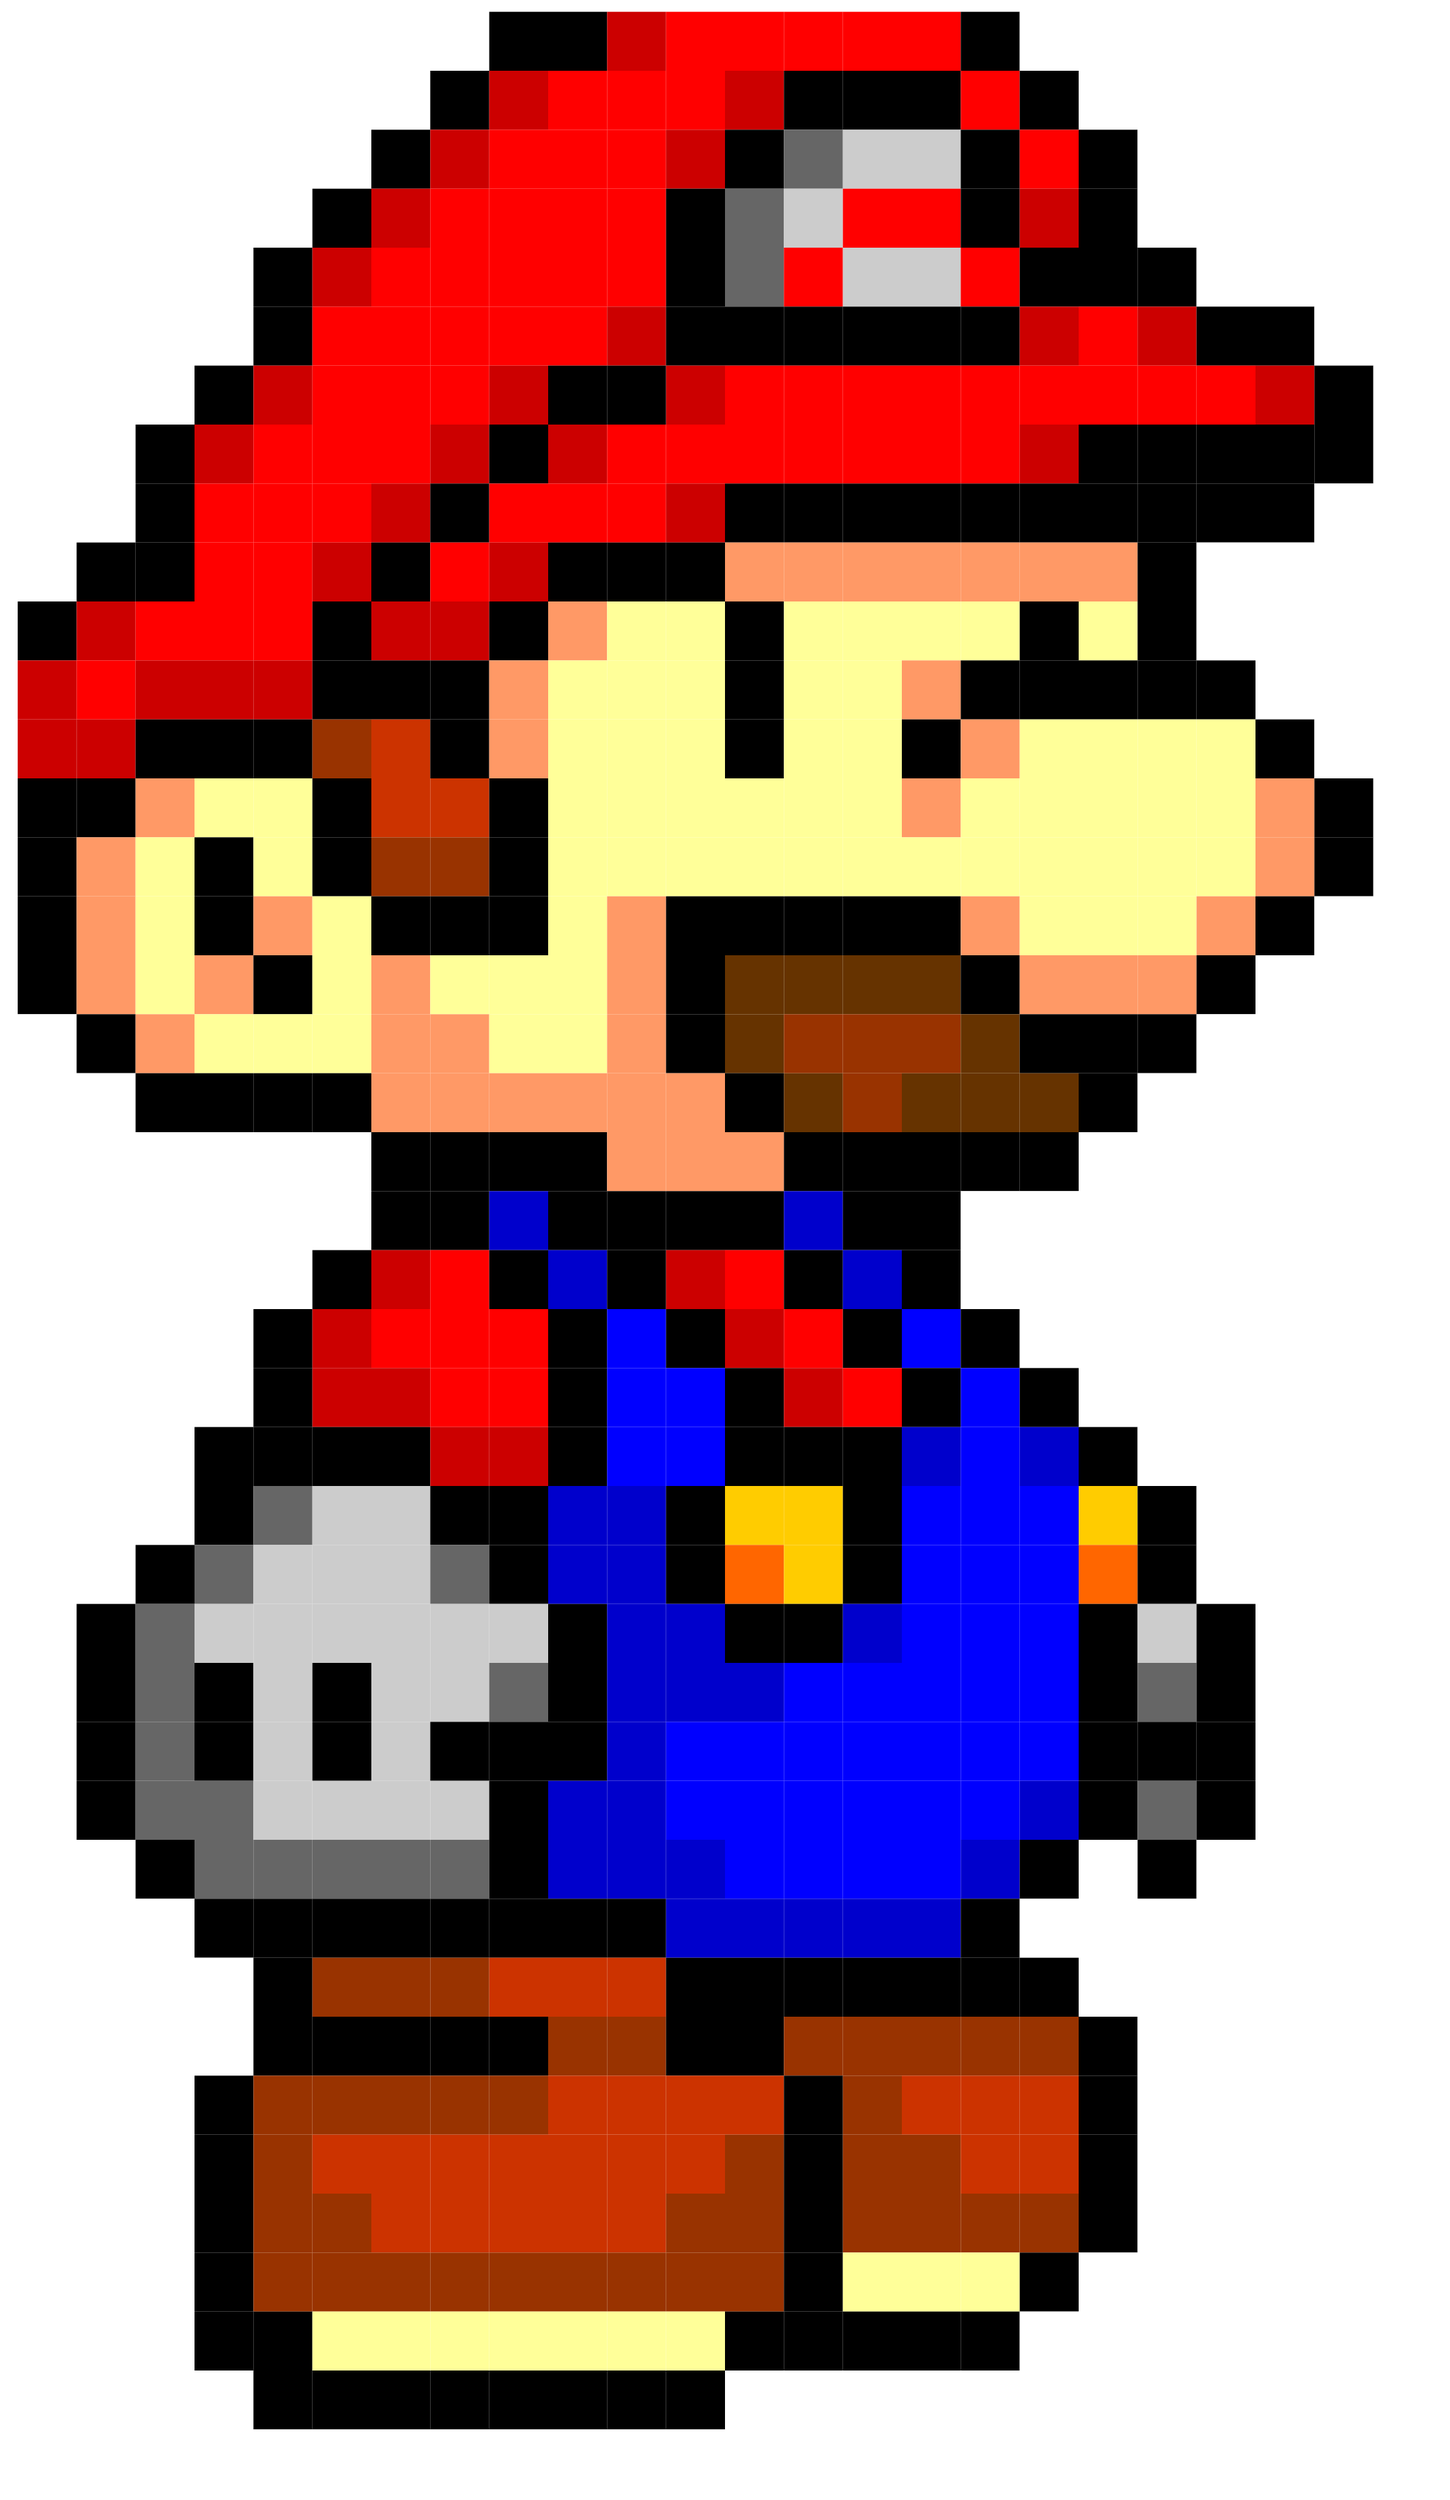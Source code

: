 digraph G {
	node [shape=none] 
Mat1 [label=<
 <table border="0" cellborder="0" cellspacing = "0">
<tr><td BGCOLOR = "#FFFFFF" height="40" width="40"></td><td BGCOLOR = "#FFFFFF" height="40" width="40"></td><td BGCOLOR = "#FFFFFF" height="40" width="40"></td><td BGCOLOR = "#FFFFFF" height="40" width="40"></td><td BGCOLOR = "#FFFFFF" height="40" width="40"></td><td BGCOLOR = "#FFFFFF" height="40" width="40"></td><td BGCOLOR = "#FFFFFF" height="40" width="40"></td><td BGCOLOR = "#FFFFFF" height="40" width="40"></td><td BGCOLOR = "#000000" height="40" width="40"></td><td BGCOLOR = "#000000" height="40" width="40"></td><td BGCOLOR = "#CC0000" height="40" width="40"></td><td BGCOLOR = "#FF0000" height="40" width="40"></td><td BGCOLOR = "#FF0000" height="40" width="40"></td><td BGCOLOR = "#FF0000" height="40" width="40"></td><td BGCOLOR = "#FF0000" height="40" width="40"></td><td BGCOLOR = "#FF0000" height="40" width="40"></td><td BGCOLOR = "#000000" height="40" width="40"></td><td BGCOLOR = "#FFFFFF" height="40" width="40"></td><td BGCOLOR = "#FFFFFF" height="40" width="40"></td><td BGCOLOR = "#FFFFFF" height="40" width="40"></td><td BGCOLOR = "#FFFFFF" height="40" width="40"></td><td BGCOLOR = "#FFFFFF" height="40" width="40"></td><td BGCOLOR = "#FFFFFF" height="40" width="40"></td><td BGCOLOR = "#FFFFFF" height="40" width="40"></td></tr>
<tr><td BGCOLOR = "#FFFFFF" height="40" width="40"></td><td BGCOLOR = "#FFFFFF" height="40" width="40"></td><td BGCOLOR = "#FFFFFF" height="40" width="40"></td><td BGCOLOR = "#FFFFFF" height="40" width="40"></td><td BGCOLOR = "#FFFFFF" height="40" width="40"></td><td BGCOLOR = "#FFFFFF" height="40" width="40"></td><td BGCOLOR = "#FFFFFF" height="40" width="40"></td><td BGCOLOR = "#000000" height="40" width="40"></td><td BGCOLOR = "#CC0000" height="40" width="40"></td><td BGCOLOR = "#FF0000" height="40" width="40"></td><td BGCOLOR = "#FF0000" height="40" width="40"></td><td BGCOLOR = "#FF0000" height="40" width="40"></td><td BGCOLOR = "#CC0000" height="40" width="40"></td><td BGCOLOR = "#000000" height="40" width="40"></td><td BGCOLOR = "#000000" height="40" width="40"></td><td BGCOLOR = "#000000" height="40" width="40"></td><td BGCOLOR = "#FF0000" height="40" width="40"></td><td BGCOLOR = "#000000" height="40" width="40"></td><td BGCOLOR = "#FFFFFF" height="40" width="40"></td><td BGCOLOR = "#FFFFFF" height="40" width="40"></td><td BGCOLOR = "#FFFFFF" height="40" width="40"></td><td BGCOLOR = "#FFFFFF" height="40" width="40"></td><td BGCOLOR = "#FFFFFF" height="40" width="40"></td><td BGCOLOR = "#FFFFFF" height="40" width="40"></td></tr>
<tr><td BGCOLOR = "#FFFFFF" height="40" width="40"></td><td BGCOLOR = "#FFFFFF" height="40" width="40"></td><td BGCOLOR = "#FFFFFF" height="40" width="40"></td><td BGCOLOR = "#FFFFFF" height="40" width="40"></td><td BGCOLOR = "#FFFFFF" height="40" width="40"></td><td BGCOLOR = "#FFFFFF" height="40" width="40"></td><td BGCOLOR = "#000000" height="40" width="40"></td><td BGCOLOR = "#CC0000" height="40" width="40"></td><td BGCOLOR = "#FF0000" height="40" width="40"></td><td BGCOLOR = "#FF0000" height="40" width="40"></td><td BGCOLOR = "#FF0000" height="40" width="40"></td><td BGCOLOR = "#CC0000" height="40" width="40"></td><td BGCOLOR = "#000000" height="40" width="40"></td><td BGCOLOR = "#666666" height="40" width="40"></td><td BGCOLOR = "#CCCCCC" height="40" width="40"></td><td BGCOLOR = "#CCCCCC" height="40" width="40"></td><td BGCOLOR = "#000000" height="40" width="40"></td><td BGCOLOR = "#FF0000" height="40" width="40"></td><td BGCOLOR = "#000000" height="40" width="40"></td><td BGCOLOR = "#FFFFFF" height="40" width="40"></td><td BGCOLOR = "#FFFFFF" height="40" width="40"></td><td BGCOLOR = "#FFFFFF" height="40" width="40"></td><td BGCOLOR = "#FFFFFF" height="40" width="40"></td><td BGCOLOR = "#FFFFFF" height="40" width="40"></td></tr>
<tr><td BGCOLOR = "#FFFFFF" height="40" width="40"></td><td BGCOLOR = "#FFFFFF" height="40" width="40"></td><td BGCOLOR = "#FFFFFF" height="40" width="40"></td><td BGCOLOR = "#FFFFFF" height="40" width="40"></td><td BGCOLOR = "#FFFFFF" height="40" width="40"></td><td BGCOLOR = "#000000" height="40" width="40"></td><td BGCOLOR = "#CC0000" height="40" width="40"></td><td BGCOLOR = "#FF0000" height="40" width="40"></td><td BGCOLOR = "#FF0000" height="40" width="40"></td><td BGCOLOR = "#FF0000" height="40" width="40"></td><td BGCOLOR = "#FF0000" height="40" width="40"></td><td BGCOLOR = "#000000" height="40" width="40"></td><td BGCOLOR = "#666666" height="40" width="40"></td><td BGCOLOR = "#CCCCCC" height="40" width="40"></td><td BGCOLOR = "#FF0000" height="40" width="40"></td><td BGCOLOR = "#FF0000" height="40" width="40"></td><td BGCOLOR = "#000000" height="40" width="40"></td><td BGCOLOR = "#CC0000" height="40" width="40"></td><td BGCOLOR = "#000000" height="40" width="40"></td><td BGCOLOR = "#FFFFFF" height="40" width="40"></td><td BGCOLOR = "#FFFFFF" height="40" width="40"></td><td BGCOLOR = "#FFFFFF" height="40" width="40"></td><td BGCOLOR = "#FFFFFF" height="40" width="40"></td><td BGCOLOR = "#FFFFFF" height="40" width="40"></td></tr>
<tr><td BGCOLOR = "#FFFFFF" height="40" width="40"></td><td BGCOLOR = "#FFFFFF" height="40" width="40"></td><td BGCOLOR = "#FFFFFF" height="40" width="40"></td><td BGCOLOR = "#FFFFFF" height="40" width="40"></td><td BGCOLOR = "#000000" height="40" width="40"></td><td BGCOLOR = "#CC0000" height="40" width="40"></td><td BGCOLOR = "#FF0000" height="40" width="40"></td><td BGCOLOR = "#FF0000" height="40" width="40"></td><td BGCOLOR = "#FF0000" height="40" width="40"></td><td BGCOLOR = "#FF0000" height="40" width="40"></td><td BGCOLOR = "#FF0000" height="40" width="40"></td><td BGCOLOR = "#000000" height="40" width="40"></td><td BGCOLOR = "#666666" height="40" width="40"></td><td BGCOLOR = "#FF0000" height="40" width="40"></td><td BGCOLOR = "#CCCCCC" height="40" width="40"></td><td BGCOLOR = "#CCCCCC" height="40" width="40"></td><td BGCOLOR = "#FF0000" height="40" width="40"></td><td BGCOLOR = "#000000" height="40" width="40"></td><td BGCOLOR = "#000000" height="40" width="40"></td><td BGCOLOR = "#000000" height="40" width="40"></td><td BGCOLOR = "#FFFFFF" height="40" width="40"></td><td BGCOLOR = "#FFFFFF" height="40" width="40"></td><td BGCOLOR = "#FFFFFF" height="40" width="40"></td><td BGCOLOR = "#FFFFFF" height="40" width="40"></td></tr>
<tr><td BGCOLOR = "#FFFFFF" height="40" width="40"></td><td BGCOLOR = "#FFFFFF" height="40" width="40"></td><td BGCOLOR = "#FFFFFF" height="40" width="40"></td><td BGCOLOR = "#FFFFFF" height="40" width="40"></td><td BGCOLOR = "#000000" height="40" width="40"></td><td BGCOLOR = "#FF0000" height="40" width="40"></td><td BGCOLOR = "#FF0000" height="40" width="40"></td><td BGCOLOR = "#FF0000" height="40" width="40"></td><td BGCOLOR = "#FF0000" height="40" width="40"></td><td BGCOLOR = "#FF0000" height="40" width="40"></td><td BGCOLOR = "#CC0000" height="40" width="40"></td><td BGCOLOR = "#000000" height="40" width="40"></td><td BGCOLOR = "#000000" height="40" width="40"></td><td BGCOLOR = "#000000" height="40" width="40"></td><td BGCOLOR = "#000000" height="40" width="40"></td><td BGCOLOR = "#000000" height="40" width="40"></td><td BGCOLOR = "#000000" height="40" width="40"></td><td BGCOLOR = "#CC0000" height="40" width="40"></td><td BGCOLOR = "#FF0000" height="40" width="40"></td><td BGCOLOR = "#CC0000" height="40" width="40"></td><td BGCOLOR = "#000000" height="40" width="40"></td><td BGCOLOR = "#000000" height="40" width="40"></td><td BGCOLOR = "#FFFFFF" height="40" width="40"></td><td BGCOLOR = "#FFFFFF" height="40" width="40"></td></tr>
<tr><td BGCOLOR = "#FFFFFF" height="40" width="40"></td><td BGCOLOR = "#FFFFFF" height="40" width="40"></td><td BGCOLOR = "#FFFFFF" height="40" width="40"></td><td BGCOLOR = "#000000" height="40" width="40"></td><td BGCOLOR = "#CC0000" height="40" width="40"></td><td BGCOLOR = "#FF0000" height="40" width="40"></td><td BGCOLOR = "#FF0000" height="40" width="40"></td><td BGCOLOR = "#FF0000" height="40" width="40"></td><td BGCOLOR = "#CC0000" height="40" width="40"></td><td BGCOLOR = "#000000" height="40" width="40"></td><td BGCOLOR = "#000000" height="40" width="40"></td><td BGCOLOR = "#CC0000" height="40" width="40"></td><td BGCOLOR = "#FF0000" height="40" width="40"></td><td BGCOLOR = "#FF0000" height="40" width="40"></td><td BGCOLOR = "#FF0000" height="40" width="40"></td><td BGCOLOR = "#FF0000" height="40" width="40"></td><td BGCOLOR = "#FF0000" height="40" width="40"></td><td BGCOLOR = "#FF0000" height="40" width="40"></td><td BGCOLOR = "#FF0000" height="40" width="40"></td><td BGCOLOR = "#FF0000" height="40" width="40"></td><td BGCOLOR = "#FF0000" height="40" width="40"></td><td BGCOLOR = "#CC0000" height="40" width="40"></td><td BGCOLOR = "#000000" height="40" width="40"></td><td BGCOLOR = "#FFFFFF" height="40" width="40"></td></tr>
<tr><td BGCOLOR = "#FFFFFF" height="40" width="40"></td><td BGCOLOR = "#FFFFFF" height="40" width="40"></td><td BGCOLOR = "#000000" height="40" width="40"></td><td BGCOLOR = "#CC0000" height="40" width="40"></td><td BGCOLOR = "#FF0000" height="40" width="40"></td><td BGCOLOR = "#FF0000" height="40" width="40"></td><td BGCOLOR = "#FF0000" height="40" width="40"></td><td BGCOLOR = "#CC0000" height="40" width="40"></td><td BGCOLOR = "#000000" height="40" width="40"></td><td BGCOLOR = "#CC0000" height="40" width="40"></td><td BGCOLOR = "#FF0000" height="40" width="40"></td><td BGCOLOR = "#FF0000" height="40" width="40"></td><td BGCOLOR = "#FF0000" height="40" width="40"></td><td BGCOLOR = "#FF0000" height="40" width="40"></td><td BGCOLOR = "#FF0000" height="40" width="40"></td><td BGCOLOR = "#FF0000" height="40" width="40"></td><td BGCOLOR = "#FF0000" height="40" width="40"></td><td BGCOLOR = "#CC0000" height="40" width="40"></td><td BGCOLOR = "#000000" height="40" width="40"></td><td BGCOLOR = "#000000" height="40" width="40"></td><td BGCOLOR = "#000000" height="40" width="40"></td><td BGCOLOR = "#000000" height="40" width="40"></td><td BGCOLOR = "#000000" height="40" width="40"></td><td BGCOLOR = "#FFFFFF" height="40" width="40"></td></tr>
<tr><td BGCOLOR = "#FFFFFF" height="40" width="40"></td><td BGCOLOR = "#FFFFFF" height="40" width="40"></td><td BGCOLOR = "#000000" height="40" width="40"></td><td BGCOLOR = "#FF0000" height="40" width="40"></td><td BGCOLOR = "#FF0000" height="40" width="40"></td><td BGCOLOR = "#FF0000" height="40" width="40"></td><td BGCOLOR = "#CC0000" height="40" width="40"></td><td BGCOLOR = "#000000" height="40" width="40"></td><td BGCOLOR = "#FF0000" height="40" width="40"></td><td BGCOLOR = "#FF0000" height="40" width="40"></td><td BGCOLOR = "#FF0000" height="40" width="40"></td><td BGCOLOR = "#CC0000" height="40" width="40"></td><td BGCOLOR = "#000000" height="40" width="40"></td><td BGCOLOR = "#000000" height="40" width="40"></td><td BGCOLOR = "#000000" height="40" width="40"></td><td BGCOLOR = "#000000" height="40" width="40"></td><td BGCOLOR = "#000000" height="40" width="40"></td><td BGCOLOR = "#000000" height="40" width="40"></td><td BGCOLOR = "#000000" height="40" width="40"></td><td BGCOLOR = "#000000" height="40" width="40"></td><td BGCOLOR = "#000000" height="40" width="40"></td><td BGCOLOR = "#000000" height="40" width="40"></td><td BGCOLOR = "#FFFFFF" height="40" width="40"></td><td BGCOLOR = "#FFFFFF" height="40" width="40"></td></tr>
<tr><td BGCOLOR = "#FFFFFF" height="40" width="40"></td><td BGCOLOR = "#000000" height="40" width="40"></td><td BGCOLOR = "#000000" height="40" width="40"></td><td BGCOLOR = "#FF0000" height="40" width="40"></td><td BGCOLOR = "#FF0000" height="40" width="40"></td><td BGCOLOR = "#CC0000" height="40" width="40"></td><td BGCOLOR = "#000000" height="40" width="40"></td><td BGCOLOR = "#FF0000" height="40" width="40"></td><td BGCOLOR = "#CC0000" height="40" width="40"></td><td BGCOLOR = "#000000" height="40" width="40"></td><td BGCOLOR = "#000000" height="40" width="40"></td><td BGCOLOR = "#000000" height="40" width="40"></td><td BGCOLOR = "#FF9966" height="40" width="40"></td><td BGCOLOR = "#FF9966" height="40" width="40"></td><td BGCOLOR = "#FF9966" height="40" width="40"></td><td BGCOLOR = "#FF9966" height="40" width="40"></td><td BGCOLOR = "#FF9966" height="40" width="40"></td><td BGCOLOR = "#FF9966" height="40" width="40"></td><td BGCOLOR = "#FF9966" height="40" width="40"></td><td BGCOLOR = "#000000" height="40" width="40"></td><td BGCOLOR = "#FFFFFF" height="40" width="40"></td><td BGCOLOR = "#FFFFFF" height="40" width="40"></td><td BGCOLOR = "#FFFFFF" height="40" width="40"></td><td BGCOLOR = "#FFFFFF" height="40" width="40"></td></tr>
<tr><td BGCOLOR = "#000000" height="40" width="40"></td><td BGCOLOR = "#CC0000" height="40" width="40"></td><td BGCOLOR = "#FF0000" height="40" width="40"></td><td BGCOLOR = "#FF0000" height="40" width="40"></td><td BGCOLOR = "#FF0000" height="40" width="40"></td><td BGCOLOR = "#000000" height="40" width="40"></td><td BGCOLOR = "#CC0000" height="40" width="40"></td><td BGCOLOR = "#CC0000" height="40" width="40"></td><td BGCOLOR = "#000000" height="40" width="40"></td><td BGCOLOR = "#FF9966" height="40" width="40"></td><td BGCOLOR = "#FFFF99" height="40" width="40"></td><td BGCOLOR = "#FFFF99" height="40" width="40"></td><td BGCOLOR = "#000000" height="40" width="40"></td><td BGCOLOR = "#FFFF99" height="40" width="40"></td><td BGCOLOR = "#FFFF99" height="40" width="40"></td><td BGCOLOR = "#FFFF99" height="40" width="40"></td><td BGCOLOR = "#FFFF99" height="40" width="40"></td><td BGCOLOR = "#000000" height="40" width="40"></td><td BGCOLOR = "#FFFF99" height="40" width="40"></td><td BGCOLOR = "#000000" height="40" width="40"></td><td BGCOLOR = "#FFFFFF" height="40" width="40"></td><td BGCOLOR = "#FFFFFF" height="40" width="40"></td><td BGCOLOR = "#FFFFFF" height="40" width="40"></td><td BGCOLOR = "#FFFFFF" height="40" width="40"></td></tr>
<tr><td BGCOLOR = "#CC0000" height="40" width="40"></td><td BGCOLOR = "#FF0000" height="40" width="40"></td><td BGCOLOR = "#CC0000" height="40" width="40"></td><td BGCOLOR = "#CC0000" height="40" width="40"></td><td BGCOLOR = "#CC0000" height="40" width="40"></td><td BGCOLOR = "#000000" height="40" width="40"></td><td BGCOLOR = "#000000" height="40" width="40"></td><td BGCOLOR = "#000000" height="40" width="40"></td><td BGCOLOR = "#FF9966" height="40" width="40"></td><td BGCOLOR = "#FFFF99" height="40" width="40"></td><td BGCOLOR = "#FFFF99" height="40" width="40"></td><td BGCOLOR = "#FFFF99" height="40" width="40"></td><td BGCOLOR = "#000000" height="40" width="40"></td><td BGCOLOR = "#FFFF99" height="40" width="40"></td><td BGCOLOR = "#FFFF99" height="40" width="40"></td><td BGCOLOR = "#FF9966" height="40" width="40"></td><td BGCOLOR = "#000000" height="40" width="40"></td><td BGCOLOR = "#000000" height="40" width="40"></td><td BGCOLOR = "#000000" height="40" width="40"></td><td BGCOLOR = "#000000" height="40" width="40"></td><td BGCOLOR = "#000000" height="40" width="40"></td><td BGCOLOR = "#FFFFFF" height="40" width="40"></td><td BGCOLOR = "#FFFFFF" height="40" width="40"></td><td BGCOLOR = "#FFFFFF" height="40" width="40"></td></tr>
<tr><td BGCOLOR = "#CC0000" height="40" width="40"></td><td BGCOLOR = "#CC0000" height="40" width="40"></td><td BGCOLOR = "#000000" height="40" width="40"></td><td BGCOLOR = "#000000" height="40" width="40"></td><td BGCOLOR = "#000000" height="40" width="40"></td><td BGCOLOR = "#993300" height="40" width="40"></td><td BGCOLOR = "#CC3300" height="40" width="40"></td><td BGCOLOR = "#000000" height="40" width="40"></td><td BGCOLOR = "#FF9966" height="40" width="40"></td><td BGCOLOR = "#FFFF99" height="40" width="40"></td><td BGCOLOR = "#FFFF99" height="40" width="40"></td><td BGCOLOR = "#FFFF99" height="40" width="40"></td><td BGCOLOR = "#000000" height="40" width="40"></td><td BGCOLOR = "#FFFF99" height="40" width="40"></td><td BGCOLOR = "#FFFF99" height="40" width="40"></td><td BGCOLOR = "#000000" height="40" width="40"></td><td BGCOLOR = "#FF9966" height="40" width="40"></td><td BGCOLOR = "#FFFF99" height="40" width="40"></td><td BGCOLOR = "#FFFF99" height="40" width="40"></td><td BGCOLOR = "#FFFF99" height="40" width="40"></td><td BGCOLOR = "#FFFF99" height="40" width="40"></td><td BGCOLOR = "#000000" height="40" width="40"></td><td BGCOLOR = "#FFFFFF" height="40" width="40"></td><td BGCOLOR = "#FFFFFF" height="40" width="40"></td></tr>
<tr><td BGCOLOR = "#000000" height="40" width="40"></td><td BGCOLOR = "#000000" height="40" width="40"></td><td BGCOLOR = "#FF9966" height="40" width="40"></td><td BGCOLOR = "#FFFF99" height="40" width="40"></td><td BGCOLOR = "#FFFF99" height="40" width="40"></td><td BGCOLOR = "#000000" height="40" width="40"></td><td BGCOLOR = "#CC3300" height="40" width="40"></td><td BGCOLOR = "#CC3300" height="40" width="40"></td><td BGCOLOR = "#000000" height="40" width="40"></td><td BGCOLOR = "#FFFF99" height="40" width="40"></td><td BGCOLOR = "#FFFF99" height="40" width="40"></td><td BGCOLOR = "#FFFF99" height="40" width="40"></td><td BGCOLOR = "#FFFF99" height="40" width="40"></td><td BGCOLOR = "#FFFF99" height="40" width="40"></td><td BGCOLOR = "#FFFF99" height="40" width="40"></td><td BGCOLOR = "#FF9966" height="40" width="40"></td><td BGCOLOR = "#FFFF99" height="40" width="40"></td><td BGCOLOR = "#FFFF99" height="40" width="40"></td><td BGCOLOR = "#FFFF99" height="40" width="40"></td><td BGCOLOR = "#FFFF99" height="40" width="40"></td><td BGCOLOR = "#FFFF99" height="40" width="40"></td><td BGCOLOR = "#FF9966" height="40" width="40"></td><td BGCOLOR = "#000000" height="40" width="40"></td><td BGCOLOR = "#FFFFFF" height="40" width="40"></td></tr>
<tr><td BGCOLOR = "#000000" height="40" width="40"></td><td BGCOLOR = "#FF9966" height="40" width="40"></td><td BGCOLOR = "#FFFF99" height="40" width="40"></td><td BGCOLOR = "#000000" height="40" width="40"></td><td BGCOLOR = "#FFFF99" height="40" width="40"></td><td BGCOLOR = "#000000" height="40" width="40"></td><td BGCOLOR = "#993300" height="40" width="40"></td><td BGCOLOR = "#993300" height="40" width="40"></td><td BGCOLOR = "#000000" height="40" width="40"></td><td BGCOLOR = "#FFFF99" height="40" width="40"></td><td BGCOLOR = "#FFFF99" height="40" width="40"></td><td BGCOLOR = "#FFFF99" height="40" width="40"></td><td BGCOLOR = "#FFFF99" height="40" width="40"></td><td BGCOLOR = "#FFFF99" height="40" width="40"></td><td BGCOLOR = "#FFFF99" height="40" width="40"></td><td BGCOLOR = "#FFFF99" height="40" width="40"></td><td BGCOLOR = "#FFFF99" height="40" width="40"></td><td BGCOLOR = "#FFFF99" height="40" width="40"></td><td BGCOLOR = "#FFFF99" height="40" width="40"></td><td BGCOLOR = "#FFFF99" height="40" width="40"></td><td BGCOLOR = "#FFFF99" height="40" width="40"></td><td BGCOLOR = "#FF9966" height="40" width="40"></td><td BGCOLOR = "#000000" height="40" width="40"></td><td BGCOLOR = "#FFFFFF" height="40" width="40"></td></tr>
<tr><td BGCOLOR = "#000000" height="40" width="40"></td><td BGCOLOR = "#FF9966" height="40" width="40"></td><td BGCOLOR = "#FFFF99" height="40" width="40"></td><td BGCOLOR = "#000000" height="40" width="40"></td><td BGCOLOR = "#FF9966" height="40" width="40"></td><td BGCOLOR = "#FFFF99" height="40" width="40"></td><td BGCOLOR = "#000000" height="40" width="40"></td><td BGCOLOR = "#000000" height="40" width="40"></td><td BGCOLOR = "#000000" height="40" width="40"></td><td BGCOLOR = "#FFFF99" height="40" width="40"></td><td BGCOLOR = "#FF9966" height="40" width="40"></td><td BGCOLOR = "#000000" height="40" width="40"></td><td BGCOLOR = "#000000" height="40" width="40"></td><td BGCOLOR = "#000000" height="40" width="40"></td><td BGCOLOR = "#000000" height="40" width="40"></td><td BGCOLOR = "#000000" height="40" width="40"></td><td BGCOLOR = "#FF9966" height="40" width="40"></td><td BGCOLOR = "#FFFF99" height="40" width="40"></td><td BGCOLOR = "#FFFF99" height="40" width="40"></td><td BGCOLOR = "#FFFF99" height="40" width="40"></td><td BGCOLOR = "#FF9966" height="40" width="40"></td><td BGCOLOR = "#000000" height="40" width="40"></td><td BGCOLOR = "#FFFFFF" height="40" width="40"></td><td BGCOLOR = "#FFFFFF" height="40" width="40"></td></tr>
<tr><td BGCOLOR = "#000000" height="40" width="40"></td><td BGCOLOR = "#FF9966" height="40" width="40"></td><td BGCOLOR = "#FFFF99" height="40" width="40"></td><td BGCOLOR = "#FF9966" height="40" width="40"></td><td BGCOLOR = "#000000" height="40" width="40"></td><td BGCOLOR = "#FFFF99" height="40" width="40"></td><td BGCOLOR = "#FF9966" height="40" width="40"></td><td BGCOLOR = "#FFFF99" height="40" width="40"></td><td BGCOLOR = "#FFFF99" height="40" width="40"></td><td BGCOLOR = "#FFFF99" height="40" width="40"></td><td BGCOLOR = "#FF9966" height="40" width="40"></td><td BGCOLOR = "#000000" height="40" width="40"></td><td BGCOLOR = "#663300" height="40" width="40"></td><td BGCOLOR = "#663300" height="40" width="40"></td><td BGCOLOR = "#663300" height="40" width="40"></td><td BGCOLOR = "#663300" height="40" width="40"></td><td BGCOLOR = "#000000" height="40" width="40"></td><td BGCOLOR = "#FF9966" height="40" width="40"></td><td BGCOLOR = "#FF9966" height="40" width="40"></td><td BGCOLOR = "#FF9966" height="40" width="40"></td><td BGCOLOR = "#000000" height="40" width="40"></td><td BGCOLOR = "#FFFFFF" height="40" width="40"></td><td BGCOLOR = "#FFFFFF" height="40" width="40"></td><td BGCOLOR = "#FFFFFF" height="40" width="40"></td></tr>
<tr><td BGCOLOR = "#FFFFFF" height="40" width="40"></td><td BGCOLOR = "#000000" height="40" width="40"></td><td BGCOLOR = "#FF9966" height="40" width="40"></td><td BGCOLOR = "#FFFF99" height="40" width="40"></td><td BGCOLOR = "#FFFF99" height="40" width="40"></td><td BGCOLOR = "#FFFF99" height="40" width="40"></td><td BGCOLOR = "#FF9966" height="40" width="40"></td><td BGCOLOR = "#FF9966" height="40" width="40"></td><td BGCOLOR = "#FFFF99" height="40" width="40"></td><td BGCOLOR = "#FFFF99" height="40" width="40"></td><td BGCOLOR = "#FF9966" height="40" width="40"></td><td BGCOLOR = "#000000" height="40" width="40"></td><td BGCOLOR = "#663300" height="40" width="40"></td><td BGCOLOR = "#993300" height="40" width="40"></td><td BGCOLOR = "#993300" height="40" width="40"></td><td BGCOLOR = "#993300" height="40" width="40"></td><td BGCOLOR = "#663300" height="40" width="40"></td><td BGCOLOR = "#000000" height="40" width="40"></td><td BGCOLOR = "#000000" height="40" width="40"></td><td BGCOLOR = "#000000" height="40" width="40"></td><td BGCOLOR = "#FFFFFF" height="40" width="40"></td><td BGCOLOR = "#FFFFFF" height="40" width="40"></td><td BGCOLOR = "#FFFFFF" height="40" width="40"></td><td BGCOLOR = "#FFFFFF" height="40" width="40"></td></tr>
<tr><td BGCOLOR = "#FFFFFF" height="40" width="40"></td><td BGCOLOR = "#FFFFFF" height="40" width="40"></td><td BGCOLOR = "#000000" height="40" width="40"></td><td BGCOLOR = "#000000" height="40" width="40"></td><td BGCOLOR = "#000000" height="40" width="40"></td><td BGCOLOR = "#000000" height="40" width="40"></td><td BGCOLOR = "#FF9966" height="40" width="40"></td><td BGCOLOR = "#FF9966" height="40" width="40"></td><td BGCOLOR = "#FF9966" height="40" width="40"></td><td BGCOLOR = "#FF9966" height="40" width="40"></td><td BGCOLOR = "#FF9966" height="40" width="40"></td><td BGCOLOR = "#FF9966" height="40" width="40"></td><td BGCOLOR = "#000000" height="40" width="40"></td><td BGCOLOR = "#663300" height="40" width="40"></td><td BGCOLOR = "#993300" height="40" width="40"></td><td BGCOLOR = "#663300" height="40" width="40"></td><td BGCOLOR = "#663300" height="40" width="40"></td><td BGCOLOR = "#663300" height="40" width="40"></td><td BGCOLOR = "#000000" height="40" width="40"></td><td BGCOLOR = "#FFFFFF" height="40" width="40"></td><td BGCOLOR = "#FFFFFF" height="40" width="40"></td><td BGCOLOR = "#FFFFFF" height="40" width="40"></td><td BGCOLOR = "#FFFFFF" height="40" width="40"></td><td BGCOLOR = "#FFFFFF" height="40" width="40"></td></tr>
<tr><td BGCOLOR = "#FFFFFF" height="40" width="40"></td><td BGCOLOR = "#FFFFFF" height="40" width="40"></td><td BGCOLOR = "#FFFFFF" height="40" width="40"></td><td BGCOLOR = "#FFFFFF" height="40" width="40"></td><td BGCOLOR = "#FFFFFF" height="40" width="40"></td><td BGCOLOR = "#FFFFFF" height="40" width="40"></td><td BGCOLOR = "#000000" height="40" width="40"></td><td BGCOLOR = "#000000" height="40" width="40"></td><td BGCOLOR = "#000000" height="40" width="40"></td><td BGCOLOR = "#000000" height="40" width="40"></td><td BGCOLOR = "#FF9966" height="40" width="40"></td><td BGCOLOR = "#FF9966" height="40" width="40"></td><td BGCOLOR = "#FF9966" height="40" width="40"></td><td BGCOLOR = "#000000" height="40" width="40"></td><td BGCOLOR = "#000000" height="40" width="40"></td><td BGCOLOR = "#000000" height="40" width="40"></td><td BGCOLOR = "#000000" height="40" width="40"></td><td BGCOLOR = "#000000" height="40" width="40"></td><td BGCOLOR = "#FFFFFF" height="40" width="40"></td><td BGCOLOR = "#FFFFFF" height="40" width="40"></td><td BGCOLOR = "#FFFFFF" height="40" width="40"></td><td BGCOLOR = "#FFFFFF" height="40" width="40"></td><td BGCOLOR = "#FFFFFF" height="40" width="40"></td><td BGCOLOR = "#FFFFFF" height="40" width="40"></td></tr>
<tr><td BGCOLOR = "#FFFFFF" height="40" width="40"></td><td BGCOLOR = "#FFFFFF" height="40" width="40"></td><td BGCOLOR = "#FFFFFF" height="40" width="40"></td><td BGCOLOR = "#FFFFFF" height="40" width="40"></td><td BGCOLOR = "#FFFFFF" height="40" width="40"></td><td BGCOLOR = "#FFFFFF" height="40" width="40"></td><td BGCOLOR = "#000000" height="40" width="40"></td><td BGCOLOR = "#000000" height="40" width="40"></td><td BGCOLOR = "#0000CC" height="40" width="40"></td><td BGCOLOR = "#000000" height="40" width="40"></td><td BGCOLOR = "#000000" height="40" width="40"></td><td BGCOLOR = "#000000" height="40" width="40"></td><td BGCOLOR = "#000000" height="40" width="40"></td><td BGCOLOR = "#0000CC" height="40" width="40"></td><td BGCOLOR = "#000000" height="40" width="40"></td><td BGCOLOR = "#000000" height="40" width="40"></td><td BGCOLOR = "#FFFFFF" height="40" width="40"></td><td BGCOLOR = "#FFFFFF" height="40" width="40"></td><td BGCOLOR = "#FFFFFF" height="40" width="40"></td><td BGCOLOR = "#FFFFFF" height="40" width="40"></td><td BGCOLOR = "#FFFFFF" height="40" width="40"></td><td BGCOLOR = "#FFFFFF" height="40" width="40"></td><td BGCOLOR = "#FFFFFF" height="40" width="40"></td><td BGCOLOR = "#FFFFFF" height="40" width="40"></td></tr>
<tr><td BGCOLOR = "#FFFFFF" height="40" width="40"></td><td BGCOLOR = "#FFFFFF" height="40" width="40"></td><td BGCOLOR = "#FFFFFF" height="40" width="40"></td><td BGCOLOR = "#FFFFFF" height="40" width="40"></td><td BGCOLOR = "#FFFFFF" height="40" width="40"></td><td BGCOLOR = "#000000" height="40" width="40"></td><td BGCOLOR = "#CC0000" height="40" width="40"></td><td BGCOLOR = "#FF0000" height="40" width="40"></td><td BGCOLOR = "#000000" height="40" width="40"></td><td BGCOLOR = "#0000CC" height="40" width="40"></td><td BGCOLOR = "#000000" height="40" width="40"></td><td BGCOLOR = "#CC0000" height="40" width="40"></td><td BGCOLOR = "#FF0000" height="40" width="40"></td><td BGCOLOR = "#000000" height="40" width="40"></td><td BGCOLOR = "#0000CC" height="40" width="40"></td><td BGCOLOR = "#000000" height="40" width="40"></td><td BGCOLOR = "#FFFFFF" height="40" width="40"></td><td BGCOLOR = "#FFFFFF" height="40" width="40"></td><td BGCOLOR = "#FFFFFF" height="40" width="40"></td><td BGCOLOR = "#FFFFFF" height="40" width="40"></td><td BGCOLOR = "#FFFFFF" height="40" width="40"></td><td BGCOLOR = "#FFFFFF" height="40" width="40"></td><td BGCOLOR = "#FFFFFF" height="40" width="40"></td><td BGCOLOR = "#FFFFFF" height="40" width="40"></td></tr>
<tr><td BGCOLOR = "#FFFFFF" height="40" width="40"></td><td BGCOLOR = "#FFFFFF" height="40" width="40"></td><td BGCOLOR = "#FFFFFF" height="40" width="40"></td><td BGCOLOR = "#FFFFFF" height="40" width="40"></td><td BGCOLOR = "#000000" height="40" width="40"></td><td BGCOLOR = "#CC0000" height="40" width="40"></td><td BGCOLOR = "#FF0000" height="40" width="40"></td><td BGCOLOR = "#FF0000" height="40" width="40"></td><td BGCOLOR = "#FF0000" height="40" width="40"></td><td BGCOLOR = "#000000" height="40" width="40"></td><td BGCOLOR = "#0000FF" height="40" width="40"></td><td BGCOLOR = "#000000" height="40" width="40"></td><td BGCOLOR = "#CC0000" height="40" width="40"></td><td BGCOLOR = "#FF0000" height="40" width="40"></td><td BGCOLOR = "#000000" height="40" width="40"></td><td BGCOLOR = "#0000FF" height="40" width="40"></td><td BGCOLOR = "#000000" height="40" width="40"></td><td BGCOLOR = "#FFFFFF" height="40" width="40"></td><td BGCOLOR = "#FFFFFF" height="40" width="40"></td><td BGCOLOR = "#FFFFFF" height="40" width="40"></td><td BGCOLOR = "#FFFFFF" height="40" width="40"></td><td BGCOLOR = "#FFFFFF" height="40" width="40"></td><td BGCOLOR = "#FFFFFF" height="40" width="40"></td><td BGCOLOR = "#FFFFFF" height="40" width="40"></td></tr>
<tr><td BGCOLOR = "#FFFFFF" height="40" width="40"></td><td BGCOLOR = "#FFFFFF" height="40" width="40"></td><td BGCOLOR = "#FFFFFF" height="40" width="40"></td><td BGCOLOR = "#FFFFFF" height="40" width="40"></td><td BGCOLOR = "#000000" height="40" width="40"></td><td BGCOLOR = "#CC0000" height="40" width="40"></td><td BGCOLOR = "#CC0000" height="40" width="40"></td><td BGCOLOR = "#FF0000" height="40" width="40"></td><td BGCOLOR = "#FF0000" height="40" width="40"></td><td BGCOLOR = "#000000" height="40" width="40"></td><td BGCOLOR = "#0000FF" height="40" width="40"></td><td BGCOLOR = "#0000FF" height="40" width="40"></td><td BGCOLOR = "#000000" height="40" width="40"></td><td BGCOLOR = "#CC0000" height="40" width="40"></td><td BGCOLOR = "#FF0000" height="40" width="40"></td><td BGCOLOR = "#000000" height="40" width="40"></td><td BGCOLOR = "#0000FF" height="40" width="40"></td><td BGCOLOR = "#000000" height="40" width="40"></td><td BGCOLOR = "#FFFFFF" height="40" width="40"></td><td BGCOLOR = "#FFFFFF" height="40" width="40"></td><td BGCOLOR = "#FFFFFF" height="40" width="40"></td><td BGCOLOR = "#FFFFFF" height="40" width="40"></td><td BGCOLOR = "#FFFFFF" height="40" width="40"></td><td BGCOLOR = "#FFFFFF" height="40" width="40"></td></tr>
<tr><td BGCOLOR = "#FFFFFF" height="40" width="40"></td><td BGCOLOR = "#FFFFFF" height="40" width="40"></td><td BGCOLOR = "#FFFFFF" height="40" width="40"></td><td BGCOLOR = "#000000" height="40" width="40"></td><td BGCOLOR = "#000000" height="40" width="40"></td><td BGCOLOR = "#000000" height="40" width="40"></td><td BGCOLOR = "#000000" height="40" width="40"></td><td BGCOLOR = "#CC0000" height="40" width="40"></td><td BGCOLOR = "#CC0000" height="40" width="40"></td><td BGCOLOR = "#000000" height="40" width="40"></td><td BGCOLOR = "#0000FF" height="40" width="40"></td><td BGCOLOR = "#0000FF" height="40" width="40"></td><td BGCOLOR = "#000000" height="40" width="40"></td><td BGCOLOR = "#000000" height="40" width="40"></td><td BGCOLOR = "#000000" height="40" width="40"></td><td BGCOLOR = "#0000CC" height="40" width="40"></td><td BGCOLOR = "#0000FF" height="40" width="40"></td><td BGCOLOR = "#0000CC" height="40" width="40"></td><td BGCOLOR = "#000000" height="40" width="40"></td><td BGCOLOR = "#FFFFFF" height="40" width="40"></td><td BGCOLOR = "#FFFFFF" height="40" width="40"></td><td BGCOLOR = "#FFFFFF" height="40" width="40"></td><td BGCOLOR = "#FFFFFF" height="40" width="40"></td><td BGCOLOR = "#FFFFFF" height="40" width="40"></td></tr>
<tr><td BGCOLOR = "#FFFFFF" height="40" width="40"></td><td BGCOLOR = "#FFFFFF" height="40" width="40"></td><td BGCOLOR = "#FFFFFF" height="40" width="40"></td><td BGCOLOR = "#000000" height="40" width="40"></td><td BGCOLOR = "#666666" height="40" width="40"></td><td BGCOLOR = "#CCCCCC" height="40" width="40"></td><td BGCOLOR = "#CCCCCC" height="40" width="40"></td><td BGCOLOR = "#000000" height="40" width="40"></td><td BGCOLOR = "#000000" height="40" width="40"></td><td BGCOLOR = "#0000CC" height="40" width="40"></td><td BGCOLOR = "#0000CC" height="40" width="40"></td><td BGCOLOR = "#000000" height="40" width="40"></td><td BGCOLOR = "#FFCC00" height="40" width="40"></td><td BGCOLOR = "#FFCC00" height="40" width="40"></td><td BGCOLOR = "#000000" height="40" width="40"></td><td BGCOLOR = "#0000FF" height="40" width="40"></td><td BGCOLOR = "#0000FF" height="40" width="40"></td><td BGCOLOR = "#0000FF" height="40" width="40"></td><td BGCOLOR = "#FFCC00" height="40" width="40"></td><td BGCOLOR = "#000000" height="40" width="40"></td><td BGCOLOR = "#FFFFFF" height="40" width="40"></td><td BGCOLOR = "#FFFFFF" height="40" width="40"></td><td BGCOLOR = "#FFFFFF" height="40" width="40"></td><td BGCOLOR = "#FFFFFF" height="40" width="40"></td></tr>
<tr><td BGCOLOR = "#FFFFFF" height="40" width="40"></td><td BGCOLOR = "#FFFFFF" height="40" width="40"></td><td BGCOLOR = "#000000" height="40" width="40"></td><td BGCOLOR = "#666666" height="40" width="40"></td><td BGCOLOR = "#CCCCCC" height="40" width="40"></td><td BGCOLOR = "#CCCCCC" height="40" width="40"></td><td BGCOLOR = "#CCCCCC" height="40" width="40"></td><td BGCOLOR = "#666666" height="40" width="40"></td><td BGCOLOR = "#000000" height="40" width="40"></td><td BGCOLOR = "#0000CC" height="40" width="40"></td><td BGCOLOR = "#0000CC" height="40" width="40"></td><td BGCOLOR = "#000000" height="40" width="40"></td><td BGCOLOR = "#FF6600" height="40" width="40"></td><td BGCOLOR = "#FFCC00" height="40" width="40"></td><td BGCOLOR = "#000000" height="40" width="40"></td><td BGCOLOR = "#0000FF" height="40" width="40"></td><td BGCOLOR = "#0000FF" height="40" width="40"></td><td BGCOLOR = "#0000FF" height="40" width="40"></td><td BGCOLOR = "#FF6600" height="40" width="40"></td><td BGCOLOR = "#000000" height="40" width="40"></td><td BGCOLOR = "#FFFFFF" height="40" width="40"></td><td BGCOLOR = "#FFFFFF" height="40" width="40"></td><td BGCOLOR = "#FFFFFF" height="40" width="40"></td><td BGCOLOR = "#FFFFFF" height="40" width="40"></td></tr>
<tr><td BGCOLOR = "#FFFFFF" height="40" width="40"></td><td BGCOLOR = "#000000" height="40" width="40"></td><td BGCOLOR = "#666666" height="40" width="40"></td><td BGCOLOR = "#CCCCCC" height="40" width="40"></td><td BGCOLOR = "#CCCCCC" height="40" width="40"></td><td BGCOLOR = "#CCCCCC" height="40" width="40"></td><td BGCOLOR = "#CCCCCC" height="40" width="40"></td><td BGCOLOR = "#CCCCCC" height="40" width="40"></td><td BGCOLOR = "#CCCCCC" height="40" width="40"></td><td BGCOLOR = "#000000" height="40" width="40"></td><td BGCOLOR = "#0000CC" height="40" width="40"></td><td BGCOLOR = "#0000CC" height="40" width="40"></td><td BGCOLOR = "#000000" height="40" width="40"></td><td BGCOLOR = "#000000" height="40" width="40"></td><td BGCOLOR = "#0000CC" height="40" width="40"></td><td BGCOLOR = "#0000FF" height="40" width="40"></td><td BGCOLOR = "#0000FF" height="40" width="40"></td><td BGCOLOR = "#0000FF" height="40" width="40"></td><td BGCOLOR = "#000000" height="40" width="40"></td><td BGCOLOR = "#CCCCCC" height="40" width="40"></td><td BGCOLOR = "#000000" height="40" width="40"></td><td BGCOLOR = "#FFFFFF" height="40" width="40"></td><td BGCOLOR = "#FFFFFF" height="40" width="40"></td><td BGCOLOR = "#FFFFFF" height="40" width="40"></td></tr>
<tr><td BGCOLOR = "#FFFFFF" height="40" width="40"></td><td BGCOLOR = "#000000" height="40" width="40"></td><td BGCOLOR = "#666666" height="40" width="40"></td><td BGCOLOR = "#000000" height="40" width="40"></td><td BGCOLOR = "#CCCCCC" height="40" width="40"></td><td BGCOLOR = "#000000" height="40" width="40"></td><td BGCOLOR = "#CCCCCC" height="40" width="40"></td><td BGCOLOR = "#CCCCCC" height="40" width="40"></td><td BGCOLOR = "#666666" height="40" width="40"></td><td BGCOLOR = "#000000" height="40" width="40"></td><td BGCOLOR = "#0000CC" height="40" width="40"></td><td BGCOLOR = "#0000CC" height="40" width="40"></td><td BGCOLOR = "#0000CC" height="40" width="40"></td><td BGCOLOR = "#0000FF" height="40" width="40"></td><td BGCOLOR = "#0000FF" height="40" width="40"></td><td BGCOLOR = "#0000FF" height="40" width="40"></td><td BGCOLOR = "#0000FF" height="40" width="40"></td><td BGCOLOR = "#0000FF" height="40" width="40"></td><td BGCOLOR = "#000000" height="40" width="40"></td><td BGCOLOR = "#666666" height="40" width="40"></td><td BGCOLOR = "#000000" height="40" width="40"></td><td BGCOLOR = "#FFFFFF" height="40" width="40"></td><td BGCOLOR = "#FFFFFF" height="40" width="40"></td><td BGCOLOR = "#FFFFFF" height="40" width="40"></td></tr>
<tr><td BGCOLOR = "#FFFFFF" height="40" width="40"></td><td BGCOLOR = "#000000" height="40" width="40"></td><td BGCOLOR = "#666666" height="40" width="40"></td><td BGCOLOR = "#000000" height="40" width="40"></td><td BGCOLOR = "#CCCCCC" height="40" width="40"></td><td BGCOLOR = "#000000" height="40" width="40"></td><td BGCOLOR = "#CCCCCC" height="40" width="40"></td><td BGCOLOR = "#000000" height="40" width="40"></td><td BGCOLOR = "#000000" height="40" width="40"></td><td BGCOLOR = "#000000" height="40" width="40"></td><td BGCOLOR = "#0000CC" height="40" width="40"></td><td BGCOLOR = "#0000FF" height="40" width="40"></td><td BGCOLOR = "#0000FF" height="40" width="40"></td><td BGCOLOR = "#0000FF" height="40" width="40"></td><td BGCOLOR = "#0000FF" height="40" width="40"></td><td BGCOLOR = "#0000FF" height="40" width="40"></td><td BGCOLOR = "#0000FF" height="40" width="40"></td><td BGCOLOR = "#0000FF" height="40" width="40"></td><td BGCOLOR = "#000000" height="40" width="40"></td><td BGCOLOR = "#000000" height="40" width="40"></td><td BGCOLOR = "#000000" height="40" width="40"></td><td BGCOLOR = "#FFFFFF" height="40" width="40"></td><td BGCOLOR = "#FFFFFF" height="40" width="40"></td><td BGCOLOR = "#FFFFFF" height="40" width="40"></td></tr>
<tr><td BGCOLOR = "#FFFFFF" height="40" width="40"></td><td BGCOLOR = "#000000" height="40" width="40"></td><td BGCOLOR = "#666666" height="40" width="40"></td><td BGCOLOR = "#666666" height="40" width="40"></td><td BGCOLOR = "#CCCCCC" height="40" width="40"></td><td BGCOLOR = "#CCCCCC" height="40" width="40"></td><td BGCOLOR = "#CCCCCC" height="40" width="40"></td><td BGCOLOR = "#CCCCCC" height="40" width="40"></td><td BGCOLOR = "#000000" height="40" width="40"></td><td BGCOLOR = "#0000CC" height="40" width="40"></td><td BGCOLOR = "#0000CC" height="40" width="40"></td><td BGCOLOR = "#0000FF" height="40" width="40"></td><td BGCOLOR = "#0000FF" height="40" width="40"></td><td BGCOLOR = "#0000FF" height="40" width="40"></td><td BGCOLOR = "#0000FF" height="40" width="40"></td><td BGCOLOR = "#0000FF" height="40" width="40"></td><td BGCOLOR = "#0000FF" height="40" width="40"></td><td BGCOLOR = "#0000CC" height="40" width="40"></td><td BGCOLOR = "#000000" height="40" width="40"></td><td BGCOLOR = "#666666" height="40" width="40"></td><td BGCOLOR = "#000000" height="40" width="40"></td><td BGCOLOR = "#FFFFFF" height="40" width="40"></td><td BGCOLOR = "#FFFFFF" height="40" width="40"></td><td BGCOLOR = "#FFFFFF" height="40" width="40"></td></tr>
<tr><td BGCOLOR = "#FFFFFF" height="40" width="40"></td><td BGCOLOR = "#FFFFFF" height="40" width="40"></td><td BGCOLOR = "#000000" height="40" width="40"></td><td BGCOLOR = "#666666" height="40" width="40"></td><td BGCOLOR = "#666666" height="40" width="40"></td><td BGCOLOR = "#666666" height="40" width="40"></td><td BGCOLOR = "#666666" height="40" width="40"></td><td BGCOLOR = "#666666" height="40" width="40"></td><td BGCOLOR = "#000000" height="40" width="40"></td><td BGCOLOR = "#0000CC" height="40" width="40"></td><td BGCOLOR = "#0000CC" height="40" width="40"></td><td BGCOLOR = "#0000CC" height="40" width="40"></td><td BGCOLOR = "#0000FF" height="40" width="40"></td><td BGCOLOR = "#0000FF" height="40" width="40"></td><td BGCOLOR = "#0000FF" height="40" width="40"></td><td BGCOLOR = "#0000FF" height="40" width="40"></td><td BGCOLOR = "#0000CC" height="40" width="40"></td><td BGCOLOR = "#000000" height="40" width="40"></td><td BGCOLOR = "#FFFFFF" height="40" width="40"></td><td BGCOLOR = "#000000" height="40" width="40"></td><td BGCOLOR = "#FFFFFF" height="40" width="40"></td><td BGCOLOR = "#FFFFFF" height="40" width="40"></td><td BGCOLOR = "#FFFFFF" height="40" width="40"></td><td BGCOLOR = "#FFFFFF" height="40" width="40"></td></tr>
<tr><td BGCOLOR = "#FFFFFF" height="40" width="40"></td><td BGCOLOR = "#FFFFFF" height="40" width="40"></td><td BGCOLOR = "#FFFFFF" height="40" width="40"></td><td BGCOLOR = "#000000" height="40" width="40"></td><td BGCOLOR = "#000000" height="40" width="40"></td><td BGCOLOR = "#000000" height="40" width="40"></td><td BGCOLOR = "#000000" height="40" width="40"></td><td BGCOLOR = "#000000" height="40" width="40"></td><td BGCOLOR = "#000000" height="40" width="40"></td><td BGCOLOR = "#000000" height="40" width="40"></td><td BGCOLOR = "#000000" height="40" width="40"></td><td BGCOLOR = "#0000CC" height="40" width="40"></td><td BGCOLOR = "#0000CC" height="40" width="40"></td><td BGCOLOR = "#0000CC" height="40" width="40"></td><td BGCOLOR = "#0000CC" height="40" width="40"></td><td BGCOLOR = "#0000CC" height="40" width="40"></td><td BGCOLOR = "#000000" height="40" width="40"></td><td BGCOLOR = "#FFFFFF" height="40" width="40"></td><td BGCOLOR = "#FFFFFF" height="40" width="40"></td><td BGCOLOR = "#FFFFFF" height="40" width="40"></td><td BGCOLOR = "#FFFFFF" height="40" width="40"></td><td BGCOLOR = "#FFFFFF" height="40" width="40"></td><td BGCOLOR = "#FFFFFF" height="40" width="40"></td><td BGCOLOR = "#FFFFFF" height="40" width="40"></td></tr>
<tr><td BGCOLOR = "#FFFFFF" height="40" width="40"></td><td BGCOLOR = "#FFFFFF" height="40" width="40"></td><td BGCOLOR = "#FFFFFF" height="40" width="40"></td><td BGCOLOR = "#FFFFFF" height="40" width="40"></td><td BGCOLOR = "#000000" height="40" width="40"></td><td BGCOLOR = "#993300" height="40" width="40"></td><td BGCOLOR = "#993300" height="40" width="40"></td><td BGCOLOR = "#993300" height="40" width="40"></td><td BGCOLOR = "#CC3300" height="40" width="40"></td><td BGCOLOR = "#CC3300" height="40" width="40"></td><td BGCOLOR = "#CC3300" height="40" width="40"></td><td BGCOLOR = "#000000" height="40" width="40"></td><td BGCOLOR = "#000000" height="40" width="40"></td><td BGCOLOR = "#000000" height="40" width="40"></td><td BGCOLOR = "#000000" height="40" width="40"></td><td BGCOLOR = "#000000" height="40" width="40"></td><td BGCOLOR = "#000000" height="40" width="40"></td><td BGCOLOR = "#000000" height="40" width="40"></td><td BGCOLOR = "#FFFFFF" height="40" width="40"></td><td BGCOLOR = "#FFFFFF" height="40" width="40"></td><td BGCOLOR = "#FFFFFF" height="40" width="40"></td><td BGCOLOR = "#FFFFFF" height="40" width="40"></td><td BGCOLOR = "#FFFFFF" height="40" width="40"></td><td BGCOLOR = "#FFFFFF" height="40" width="40"></td></tr>
<tr><td BGCOLOR = "#FFFFFF" height="40" width="40"></td><td BGCOLOR = "#FFFFFF" height="40" width="40"></td><td BGCOLOR = "#FFFFFF" height="40" width="40"></td><td BGCOLOR = "#FFFFFF" height="40" width="40"></td><td BGCOLOR = "#000000" height="40" width="40"></td><td BGCOLOR = "#000000" height="40" width="40"></td><td BGCOLOR = "#000000" height="40" width="40"></td><td BGCOLOR = "#000000" height="40" width="40"></td><td BGCOLOR = "#000000" height="40" width="40"></td><td BGCOLOR = "#993300" height="40" width="40"></td><td BGCOLOR = "#993300" height="40" width="40"></td><td BGCOLOR = "#000000" height="40" width="40"></td><td BGCOLOR = "#000000" height="40" width="40"></td><td BGCOLOR = "#993300" height="40" width="40"></td><td BGCOLOR = "#993300" height="40" width="40"></td><td BGCOLOR = "#993300" height="40" width="40"></td><td BGCOLOR = "#993300" height="40" width="40"></td><td BGCOLOR = "#993300" height="40" width="40"></td><td BGCOLOR = "#000000" height="40" width="40"></td><td BGCOLOR = "#FFFFFF" height="40" width="40"></td><td BGCOLOR = "#FFFFFF" height="40" width="40"></td><td BGCOLOR = "#FFFFFF" height="40" width="40"></td><td BGCOLOR = "#FFFFFF" height="40" width="40"></td><td BGCOLOR = "#FFFFFF" height="40" width="40"></td></tr>
<tr><td BGCOLOR = "#FFFFFF" height="40" width="40"></td><td BGCOLOR = "#FFFFFF" height="40" width="40"></td><td BGCOLOR = "#FFFFFF" height="40" width="40"></td><td BGCOLOR = "#000000" height="40" width="40"></td><td BGCOLOR = "#993300" height="40" width="40"></td><td BGCOLOR = "#993300" height="40" width="40"></td><td BGCOLOR = "#993300" height="40" width="40"></td><td BGCOLOR = "#993300" height="40" width="40"></td><td BGCOLOR = "#993300" height="40" width="40"></td><td BGCOLOR = "#CC3300" height="40" width="40"></td><td BGCOLOR = "#CC3300" height="40" width="40"></td><td BGCOLOR = "#CC3300" height="40" width="40"></td><td BGCOLOR = "#CC3300" height="40" width="40"></td><td BGCOLOR = "#000000" height="40" width="40"></td><td BGCOLOR = "#993300" height="40" width="40"></td><td BGCOLOR = "#CC3300" height="40" width="40"></td><td BGCOLOR = "#CC3300" height="40" width="40"></td><td BGCOLOR = "#CC3300" height="40" width="40"></td><td BGCOLOR = "#000000" height="40" width="40"></td><td BGCOLOR = "#FFFFFF" height="40" width="40"></td><td BGCOLOR = "#FFFFFF" height="40" width="40"></td><td BGCOLOR = "#FFFFFF" height="40" width="40"></td><td BGCOLOR = "#FFFFFF" height="40" width="40"></td><td BGCOLOR = "#FFFFFF" height="40" width="40"></td></tr>
<tr><td BGCOLOR = "#FFFFFF" height="40" width="40"></td><td BGCOLOR = "#FFFFFF" height="40" width="40"></td><td BGCOLOR = "#FFFFFF" height="40" width="40"></td><td BGCOLOR = "#000000" height="40" width="40"></td><td BGCOLOR = "#993300" height="40" width="40"></td><td BGCOLOR = "#CC3300" height="40" width="40"></td><td BGCOLOR = "#CC3300" height="40" width="40"></td><td BGCOLOR = "#CC3300" height="40" width="40"></td><td BGCOLOR = "#CC3300" height="40" width="40"></td><td BGCOLOR = "#CC3300" height="40" width="40"></td><td BGCOLOR = "#CC3300" height="40" width="40"></td><td BGCOLOR = "#CC3300" height="40" width="40"></td><td BGCOLOR = "#993300" height="40" width="40"></td><td BGCOLOR = "#000000" height="40" width="40"></td><td BGCOLOR = "#993300" height="40" width="40"></td><td BGCOLOR = "#993300" height="40" width="40"></td><td BGCOLOR = "#CC3300" height="40" width="40"></td><td BGCOLOR = "#CC3300" height="40" width="40"></td><td BGCOLOR = "#000000" height="40" width="40"></td><td BGCOLOR = "#FFFFFF" height="40" width="40"></td><td BGCOLOR = "#FFFFFF" height="40" width="40"></td><td BGCOLOR = "#FFFFFF" height="40" width="40"></td><td BGCOLOR = "#FFFFFF" height="40" width="40"></td><td BGCOLOR = "#FFFFFF" height="40" width="40"></td></tr>
<tr><td BGCOLOR = "#FFFFFF" height="40" width="40"></td><td BGCOLOR = "#FFFFFF" height="40" width="40"></td><td BGCOLOR = "#FFFFFF" height="40" width="40"></td><td BGCOLOR = "#000000" height="40" width="40"></td><td BGCOLOR = "#993300" height="40" width="40"></td><td BGCOLOR = "#993300" height="40" width="40"></td><td BGCOLOR = "#CC3300" height="40" width="40"></td><td BGCOLOR = "#CC3300" height="40" width="40"></td><td BGCOLOR = "#CC3300" height="40" width="40"></td><td BGCOLOR = "#CC3300" height="40" width="40"></td><td BGCOLOR = "#CC3300" height="40" width="40"></td><td BGCOLOR = "#993300" height="40" width="40"></td><td BGCOLOR = "#993300" height="40" width="40"></td><td BGCOLOR = "#000000" height="40" width="40"></td><td BGCOLOR = "#993300" height="40" width="40"></td><td BGCOLOR = "#993300" height="40" width="40"></td><td BGCOLOR = "#993300" height="40" width="40"></td><td BGCOLOR = "#993300" height="40" width="40"></td><td BGCOLOR = "#000000" height="40" width="40"></td><td BGCOLOR = "#FFFFFF" height="40" width="40"></td><td BGCOLOR = "#FFFFFF" height="40" width="40"></td><td BGCOLOR = "#FFFFFF" height="40" width="40"></td><td BGCOLOR = "#FFFFFF" height="40" width="40"></td><td BGCOLOR = "#FFFFFF" height="40" width="40"></td></tr>
<tr><td BGCOLOR = "#FFFFFF" height="40" width="40"></td><td BGCOLOR = "#FFFFFF" height="40" width="40"></td><td BGCOLOR = "#FFFFFF" height="40" width="40"></td><td BGCOLOR = "#000000" height="40" width="40"></td><td BGCOLOR = "#993300" height="40" width="40"></td><td BGCOLOR = "#993300" height="40" width="40"></td><td BGCOLOR = "#993300" height="40" width="40"></td><td BGCOLOR = "#993300" height="40" width="40"></td><td BGCOLOR = "#993300" height="40" width="40"></td><td BGCOLOR = "#993300" height="40" width="40"></td><td BGCOLOR = "#993300" height="40" width="40"></td><td BGCOLOR = "#993300" height="40" width="40"></td><td BGCOLOR = "#993300" height="40" width="40"></td><td BGCOLOR = "#000000" height="40" width="40"></td><td BGCOLOR = "#FFFF99" height="40" width="40"></td><td BGCOLOR = "#FFFF99" height="40" width="40"></td><td BGCOLOR = "#FFFF99" height="40" width="40"></td><td BGCOLOR = "#000000" height="40" width="40"></td><td BGCOLOR = "#FFFFFF" height="40" width="40"></td><td BGCOLOR = "#FFFFFF" height="40" width="40"></td><td BGCOLOR = "#FFFFFF" height="40" width="40"></td><td BGCOLOR = "#FFFFFF" height="40" width="40"></td><td BGCOLOR = "#FFFFFF" height="40" width="40"></td><td BGCOLOR = "#FFFFFF" height="40" width="40"></td></tr>
<tr><td BGCOLOR = "#FFFFFF" height="40" width="40"></td><td BGCOLOR = "#FFFFFF" height="40" width="40"></td><td BGCOLOR = "#FFFFFF" height="40" width="40"></td><td BGCOLOR = "#000000" height="40" width="40"></td><td BGCOLOR = "#000000" height="40" width="40"></td><td BGCOLOR = "#FFFF99" height="40" width="40"></td><td BGCOLOR = "#FFFF99" height="40" width="40"></td><td BGCOLOR = "#FFFF99" height="40" width="40"></td><td BGCOLOR = "#FFFF99" height="40" width="40"></td><td BGCOLOR = "#FFFF99" height="40" width="40"></td><td BGCOLOR = "#FFFF99" height="40" width="40"></td><td BGCOLOR = "#FFFF99" height="40" width="40"></td><td BGCOLOR = "#000000" height="40" width="40"></td><td BGCOLOR = "#000000" height="40" width="40"></td><td BGCOLOR = "#000000" height="40" width="40"></td><td BGCOLOR = "#000000" height="40" width="40"></td><td BGCOLOR = "#000000" height="40" width="40"></td><td BGCOLOR = "#FFFFFF" height="40" width="40"></td><td BGCOLOR = "#FFFFFF" height="40" width="40"></td><td BGCOLOR = "#FFFFFF" height="40" width="40"></td><td BGCOLOR = "#FFFFFF" height="40" width="40"></td><td BGCOLOR = "#FFFFFF" height="40" width="40"></td><td BGCOLOR = "#FFFFFF" height="40" width="40"></td><td BGCOLOR = "#FFFFFF" height="40" width="40"></td></tr>
<tr><td BGCOLOR = "#FFFFFF" height="40" width="40"></td><td BGCOLOR = "#FFFFFF" height="40" width="40"></td><td BGCOLOR = "#FFFFFF" height="40" width="40"></td><td BGCOLOR = "#FFFFFF" height="40" width="40"></td><td BGCOLOR = "#000000" height="40" width="40"></td><td BGCOLOR = "#000000" height="40" width="40"></td><td BGCOLOR = "#000000" height="40" width="40"></td><td BGCOLOR = "#000000" height="40" width="40"></td><td BGCOLOR = "#000000" height="40" width="40"></td><td BGCOLOR = "#000000" height="40" width="40"></td><td BGCOLOR = "#000000" height="40" width="40"></td><td BGCOLOR = "#000000" height="40" width="40"></td><td BGCOLOR = "#FFFFFF" height="40" width="40"></td><td BGCOLOR = "#FFFFFF" height="40" width="40"></td><td BGCOLOR = "#FFFFFF" height="40" width="40"></td><td BGCOLOR = "#FFFFFF" height="40" width="40"></td><td BGCOLOR = "#FFFFFF" height="40" width="40"></td><td BGCOLOR = "#FFFFFF" height="40" width="40"></td><td BGCOLOR = "#FFFFFF" height="40" width="40"></td><td BGCOLOR = "#FFFFFF" height="40" width="40"></td><td BGCOLOR = "#FFFFFF" height="40" width="40"></td><td BGCOLOR = "#FFFFFF" height="40" width="40"></td><td BGCOLOR = "#FFFFFF" height="40" width="40"></td><td BGCOLOR = "#FFFFFF" height="40" width="40"></td></tr>
<tr><td BGCOLOR = "#FFFFFF" height="40" width="40"></td><td BGCOLOR = "#FFFFFF" height="40" width="40"></td><td BGCOLOR = "#FFFFFF" height="40" width="40"></td><td BGCOLOR = "#FFFFFF" height="40" width="40"></td><td BGCOLOR = "#FFFFFF" height="40" width="40"></td><td BGCOLOR = "#FFFFFF" height="40" width="40"></td><td BGCOLOR = "#FFFFFF" height="40" width="40"></td><td BGCOLOR = "#FFFFFF" height="40" width="40"></td><td BGCOLOR = "#FFFFFF" height="40" width="40"></td><td BGCOLOR = "#FFFFFF" height="40" width="40"></td><td BGCOLOR = "#FFFFFF" height="40" width="40"></td><td BGCOLOR = "#FFFFFF" height="40" width="40"></td><td BGCOLOR = "#FFFFFF" height="40" width="40"></td><td BGCOLOR = "#FFFFFF" height="40" width="40"></td><td BGCOLOR = "#FFFFFF" height="40" width="40"></td><td BGCOLOR = "#FFFFFF" height="40" width="40"></td><td BGCOLOR = "#FFFFFF" height="40" width="40"></td><td BGCOLOR = "#FFFFFF" height="40" width="40"></td><td BGCOLOR = "#FFFFFF" height="40" width="40"></td><td BGCOLOR = "#FFFFFF" height="40" width="40"></td><td BGCOLOR = "#FFFFFF" height="40" width="40"></td><td BGCOLOR = "#FFFFFF" height="40" width="40"></td><td BGCOLOR = "#FFFFFF" height="40" width="40"></td><td BGCOLOR = "#FFFFFF" height="40" width="40"></td></tr>
</table>>]; 
 }
